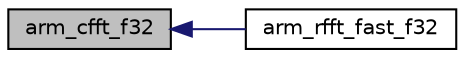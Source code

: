 digraph "arm_cfft_f32"
{
  edge [fontname="Helvetica",fontsize="10",labelfontname="Helvetica",labelfontsize="10"];
  node [fontname="Helvetica",fontsize="10",shape=record];
  rankdir="LR";
  Node5 [label="arm_cfft_f32",height=0.2,width=0.4,color="black", fillcolor="grey75", style="filled", fontcolor="black"];
  Node5 -> Node6 [dir="back",color="midnightblue",fontsize="10",style="solid",fontname="Helvetica"];
  Node6 [label="arm_rfft_fast_f32",height=0.2,width=0.4,color="black", fillcolor="white", style="filled",URL="$group___real_f_f_t.html#ga180d8b764d59cbb85d37a2d5f7cd9799",tooltip="Processing function for the floating-point real FFT. "];
}
